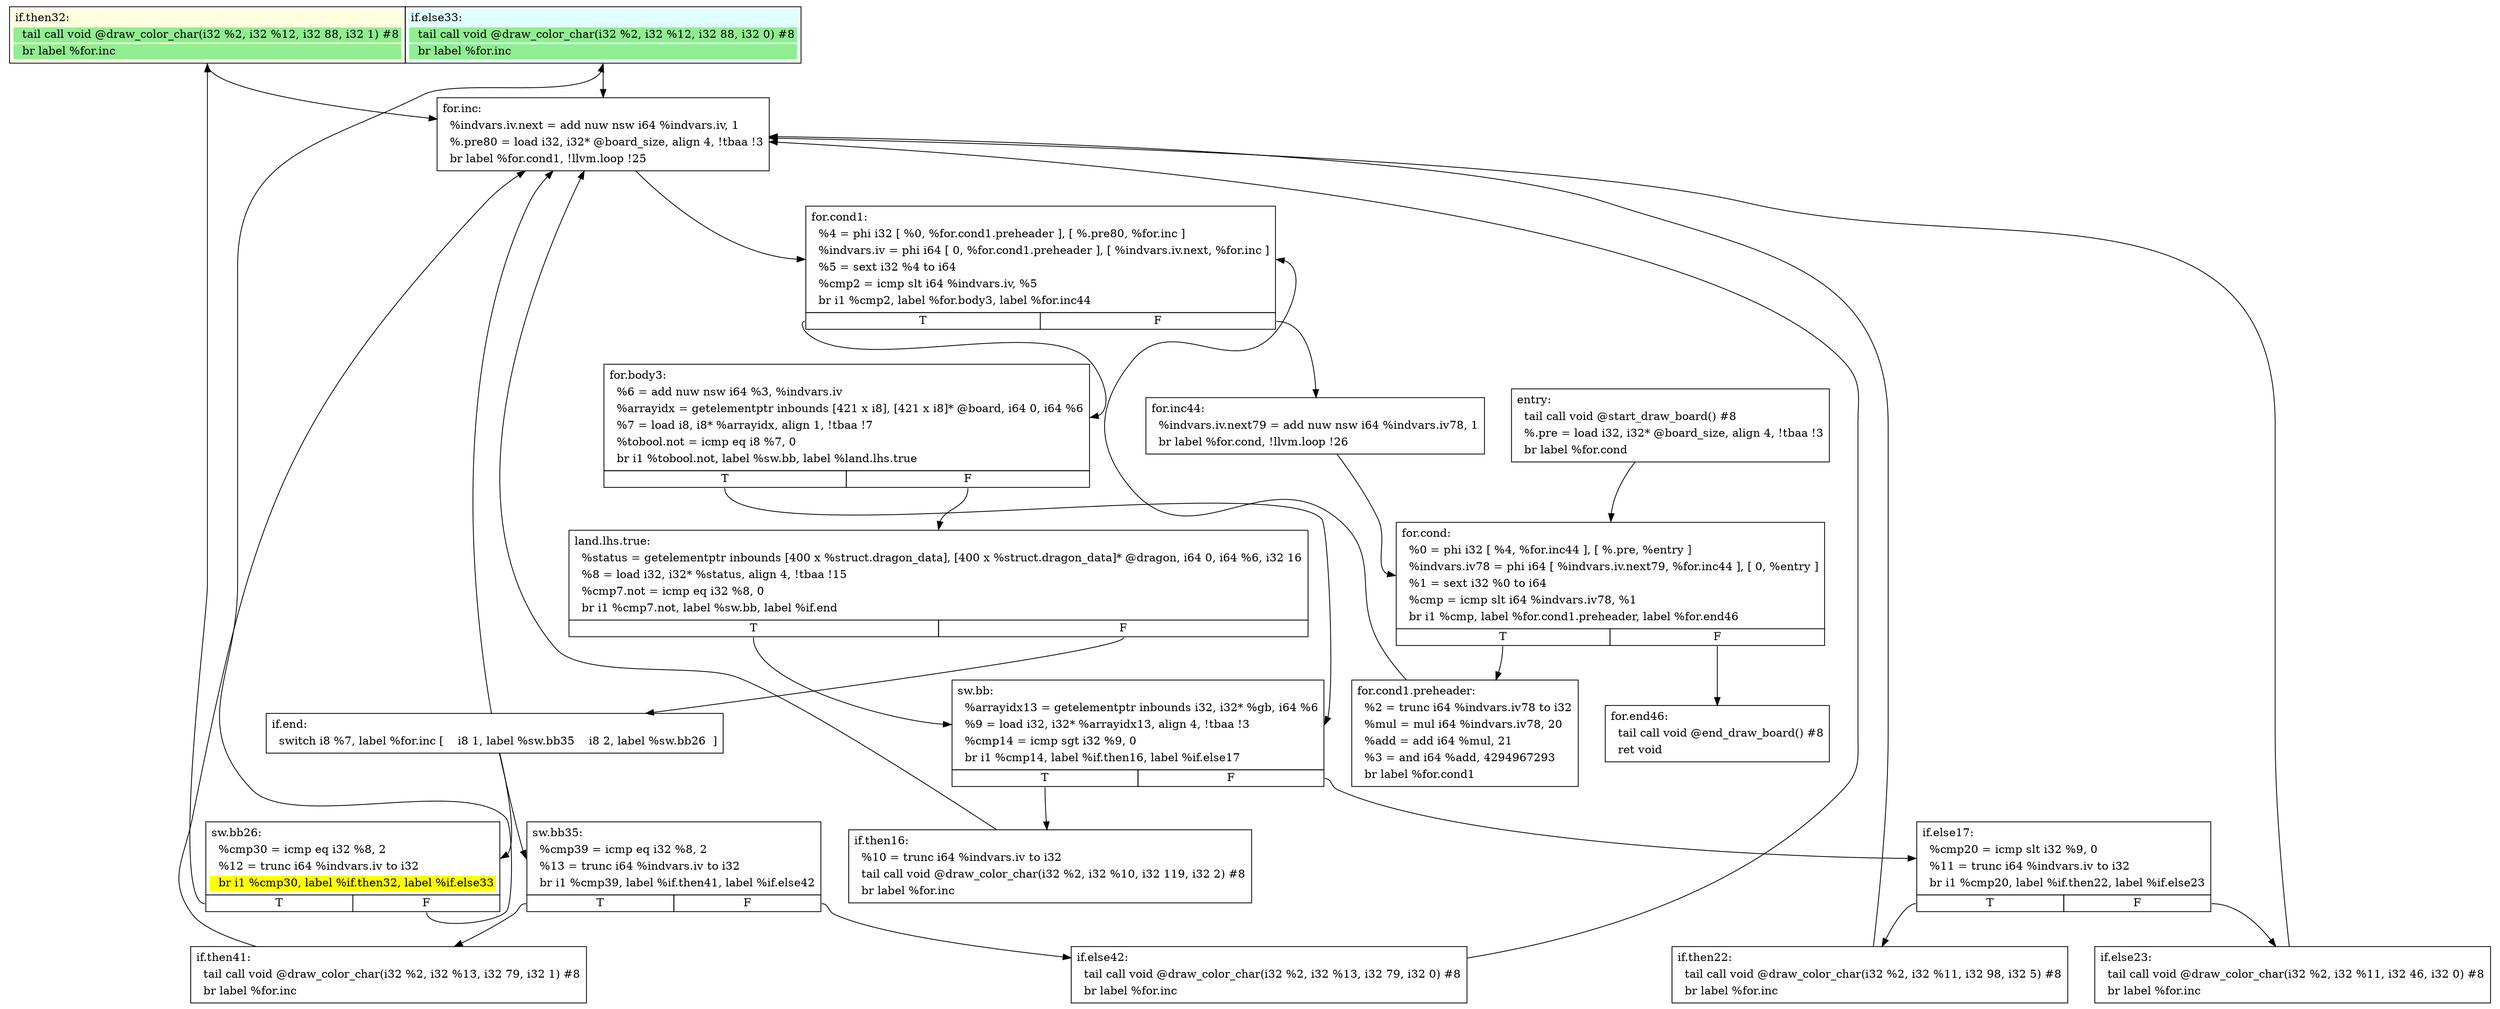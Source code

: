 digraph {
m_bb0 [shape = none, label  = <<table border="0" cellspacing="0">
<tr><td port="f1" border="1" colspan="2"><table bgcolor="LightYellow" border="0">
<tr><td align="left">if.then32:</td></tr>
<tr><td bgcolor="lightgreen" align="left">  tail call void @draw_color_char(i32 %2, i32 %12, i32 88, i32 1) #8</td></tr>
<tr><td bgcolor="lightgreen" align="left">  br label %for.inc</td></tr>
</table>
</td>
<td port="f2" border="1" colspan="2"><table bgcolor="LightCyan" border="0">
<tr><td align="left">if.else33:</td></tr>
<tr><td bgcolor="lightgreen" align="left">  tail call void @draw_color_char(i32 %2, i32 %12, i32 88, i32 0) #8</td></tr>
<tr><td bgcolor="lightgreen" align="left">  br label %for.inc</td></tr>
</table>
</td></tr>
</table>> ]
f_bb0 [shape = none, label  = <<table  border="0" cellspacing="0">
<tr><td port="f" border="1"><table border="0">
<tr><td align="left">entry:</td></tr>
<tr><td align="left">  tail call void @start_draw_board() #8</td></tr>
<tr><td align="left">  %.pre = load i32, i32* @board_size, align 4, !tbaa !3</td></tr>
<tr><td align="left">  br label %for.cond</td></tr>
</table>
</td></tr>
</table>> ]
f_bb1 [shape = none, label  = <<table  border="0" cellspacing="0">
<tr><td port="f" border="1" colspan="2"><table border="0">
<tr><td align="left">for.cond:</td></tr>
<tr><td align="left">  %0 = phi i32 [ %4, %for.inc44 ], [ %.pre, %entry ]</td></tr>
<tr><td align="left">  %indvars.iv78 = phi i64 [ %indvars.iv.next79, %for.inc44 ], [ 0, %entry ]</td></tr>
<tr><td align="left">  %1 = sext i32 %0 to i64</td></tr>
<tr><td align="left">  %cmp = icmp slt i64 %indvars.iv78, %1</td></tr>
<tr><td align="left">  br i1 %cmp, label %for.cond1.preheader, label %for.end46</td></tr>
</table>
</td></tr>
<tr><td border="1" port="fT">T</td><td border="1" port="fF">F</td></tr>
</table>> ]
f_bb2 [shape = none, label  = <<table  border="0" cellspacing="0">
<tr><td port="f" border="1"><table border="0">
<tr><td align="left">for.cond1.preheader:</td></tr>
<tr><td align="left">  %2 = trunc i64 %indvars.iv78 to i32</td></tr>
<tr><td align="left">  %mul = mul i64 %indvars.iv78, 20</td></tr>
<tr><td align="left">  %add = add i64 %mul, 21</td></tr>
<tr><td align="left">  %3 = and i64 %add, 4294967293</td></tr>
<tr><td align="left">  br label %for.cond1</td></tr>
</table>
</td></tr>
</table>> ]
f_bb3 [shape = none, label  = <<table  border="0" cellspacing="0">
<tr><td port="f" border="1" colspan="2"><table border="0">
<tr><td align="left">for.cond1:</td></tr>
<tr><td align="left">  %4 = phi i32 [ %0, %for.cond1.preheader ], [ %.pre80, %for.inc ]</td></tr>
<tr><td align="left">  %indvars.iv = phi i64 [ 0, %for.cond1.preheader ], [ %indvars.iv.next, %for.inc ]</td></tr>
<tr><td align="left">  %5 = sext i32 %4 to i64</td></tr>
<tr><td align="left">  %cmp2 = icmp slt i64 %indvars.iv, %5</td></tr>
<tr><td align="left">  br i1 %cmp2, label %for.body3, label %for.inc44</td></tr>
</table>
</td></tr>
<tr><td border="1" port="fT">T</td><td border="1" port="fF">F</td></tr>
</table>> ]
f_bb4 [shape = none, label  = <<table  border="0" cellspacing="0">
<tr><td port="f" border="1" colspan="2"><table border="0">
<tr><td align="left">for.body3:</td></tr>
<tr><td align="left">  %6 = add nuw nsw i64 %3, %indvars.iv</td></tr>
<tr><td align="left">  %arrayidx = getelementptr inbounds [421 x i8], [421 x i8]* @board, i64 0, i64 %6</td></tr>
<tr><td align="left">  %7 = load i8, i8* %arrayidx, align 1, !tbaa !7</td></tr>
<tr><td align="left">  %tobool.not = icmp eq i8 %7, 0</td></tr>
<tr><td align="left">  br i1 %tobool.not, label %sw.bb, label %land.lhs.true</td></tr>
</table>
</td></tr>
<tr><td border="1" port="fT">T</td><td border="1" port="fF">F</td></tr>
</table>> ]
f_bb5 [shape = none, label  = <<table  border="0" cellspacing="0">
<tr><td port="f" border="1" colspan="2"><table border="0">
<tr><td align="left">land.lhs.true:</td></tr>
<tr><td align="left">  %status = getelementptr inbounds [400 x %struct.dragon_data], [400 x %struct.dragon_data]* @dragon, i64 0, i64 %6, i32 16</td></tr>
<tr><td align="left">  %8 = load i32, i32* %status, align 4, !tbaa !15</td></tr>
<tr><td align="left">  %cmp7.not = icmp eq i32 %8, 0</td></tr>
<tr><td align="left">  br i1 %cmp7.not, label %sw.bb, label %if.end</td></tr>
</table>
</td></tr>
<tr><td border="1" port="fT">T</td><td border="1" port="fF">F</td></tr>
</table>> ]
f_bb6 [shape = none, label  = <<table  border="0" cellspacing="0">
<tr><td port="f" border="1"><table border="0">
<tr><td align="left">if.end:</td></tr>
<tr><td align="left">  switch i8 %7, label %for.inc [
    i8 1, label %sw.bb35
    i8 2, label %sw.bb26
  ]</td></tr>
</table>
</td></tr>
</table>> ]
f_bb7 [shape = none, label  = <<table  border="0" cellspacing="0">
<tr><td port="f" border="1" colspan="2"><table border="0">
<tr><td align="left">sw.bb:</td></tr>
<tr><td align="left">  %arrayidx13 = getelementptr inbounds i32, i32* %gb, i64 %6</td></tr>
<tr><td align="left">  %9 = load i32, i32* %arrayidx13, align 4, !tbaa !3</td></tr>
<tr><td align="left">  %cmp14 = icmp sgt i32 %9, 0</td></tr>
<tr><td align="left">  br i1 %cmp14, label %if.then16, label %if.else17</td></tr>
</table>
</td></tr>
<tr><td border="1" port="fT">T</td><td border="1" port="fF">F</td></tr>
</table>> ]
f_bb8 [shape = none, label  = <<table  border="0" cellspacing="0">
<tr><td port="f" border="1"><table border="0">
<tr><td align="left">if.then16:</td></tr>
<tr><td align="left">  %10 = trunc i64 %indvars.iv to i32</td></tr>
<tr><td align="left">  tail call void @draw_color_char(i32 %2, i32 %10, i32 119, i32 2) #8</td></tr>
<tr><td align="left">  br label %for.inc</td></tr>
</table>
</td></tr>
</table>> ]
f_bb9 [shape = none, label  = <<table  border="0" cellspacing="0">
<tr><td port="f" border="1" colspan="2"><table border="0">
<tr><td align="left">if.else17:</td></tr>
<tr><td align="left">  %cmp20 = icmp slt i32 %9, 0</td></tr>
<tr><td align="left">  %11 = trunc i64 %indvars.iv to i32</td></tr>
<tr><td align="left">  br i1 %cmp20, label %if.then22, label %if.else23</td></tr>
</table>
</td></tr>
<tr><td border="1" port="fT">T</td><td border="1" port="fF">F</td></tr>
</table>> ]
f_bb10 [shape = none, label  = <<table  border="0" cellspacing="0">
<tr><td port="f" border="1"><table border="0">
<tr><td align="left">if.then22:</td></tr>
<tr><td align="left">  tail call void @draw_color_char(i32 %2, i32 %11, i32 98, i32 5) #8</td></tr>
<tr><td align="left">  br label %for.inc</td></tr>
</table>
</td></tr>
</table>> ]
f_bb11 [shape = none, label  = <<table  border="0" cellspacing="0">
<tr><td port="f" border="1"><table border="0">
<tr><td align="left">if.else23:</td></tr>
<tr><td align="left">  tail call void @draw_color_char(i32 %2, i32 %11, i32 46, i32 0) #8</td></tr>
<tr><td align="left">  br label %for.inc</td></tr>
</table>
</td></tr>
</table>> ]
f_bb12 [shape = none, label  = <<table  border="0" cellspacing="0">
<tr><td port="f" border="1" colspan="2"><table border="0">
<tr><td align="left">sw.bb26:</td></tr>
<tr><td align="left">  %cmp30 = icmp eq i32 %8, 2</td></tr>
<tr><td align="left">  %12 = trunc i64 %indvars.iv to i32</td></tr>
<tr><td bgcolor="yellow" align="left">  br i1 %cmp30, label %if.then32, label %if.else33</td></tr>
</table>
</td></tr>
<tr><td border="1" port="fT">T</td><td border="1" port="fF">F</td></tr>
</table>> ]
f_bb13 [shape = none, label  = <<table  border="0" cellspacing="0">
<tr><td port="f" border="1" colspan="2"><table border="0">
<tr><td align="left">sw.bb35:</td></tr>
<tr><td align="left">  %cmp39 = icmp eq i32 %8, 2</td></tr>
<tr><td align="left">  %13 = trunc i64 %indvars.iv to i32</td></tr>
<tr><td align="left">  br i1 %cmp39, label %if.then41, label %if.else42</td></tr>
</table>
</td></tr>
<tr><td border="1" port="fT">T</td><td border="1" port="fF">F</td></tr>
</table>> ]
f_bb14 [shape = none, label  = <<table  border="0" cellspacing="0">
<tr><td port="f" border="1"><table border="0">
<tr><td align="left">if.then41:</td></tr>
<tr><td align="left">  tail call void @draw_color_char(i32 %2, i32 %13, i32 79, i32 1) #8</td></tr>
<tr><td align="left">  br label %for.inc</td></tr>
</table>
</td></tr>
</table>> ]
f_bb15 [shape = none, label  = <<table  border="0" cellspacing="0">
<tr><td port="f" border="1"><table border="0">
<tr><td align="left">if.else42:</td></tr>
<tr><td align="left">  tail call void @draw_color_char(i32 %2, i32 %13, i32 79, i32 0) #8</td></tr>
<tr><td align="left">  br label %for.inc</td></tr>
</table>
</td></tr>
</table>> ]
f_bb16 [shape = none, label  = <<table  border="0" cellspacing="0">
<tr><td port="f" border="1"><table border="0">
<tr><td align="left">for.inc:</td></tr>
<tr><td align="left">  %indvars.iv.next = add nuw nsw i64 %indvars.iv, 1</td></tr>
<tr><td align="left">  %.pre80 = load i32, i32* @board_size, align 4, !tbaa !3</td></tr>
<tr><td align="left">  br label %for.cond1, !llvm.loop !25</td></tr>
</table>
</td></tr>
</table>> ]
f_bb17 [shape = none, label  = <<table  border="0" cellspacing="0">
<tr><td port="f" border="1"><table border="0">
<tr><td align="left">for.inc44:</td></tr>
<tr><td align="left">  %indvars.iv.next79 = add nuw nsw i64 %indvars.iv78, 1</td></tr>
<tr><td align="left">  br label %for.cond, !llvm.loop !26</td></tr>
</table>
</td></tr>
</table>> ]
f_bb18 [shape = none, label  = <<table  border="0" cellspacing="0">
<tr><td port="f" border="1"><table border="0">
<tr><td align="left">for.end46:</td></tr>
<tr><td align="left">  tail call void @end_draw_board() #8</td></tr>
<tr><td align="left">  ret void</td></tr>
</table>
</td></tr>
</table>> ]
f_bb0:f -> f_bb1:f
f_bb1:fT -> f_bb2:f
f_bb1:fF -> f_bb18:f
f_bb2:f -> f_bb3:f
f_bb3:fT -> f_bb4:f
f_bb3:fF -> f_bb17:f
f_bb4:fT -> f_bb7:f
f_bb4:fF -> f_bb5:f
f_bb5:fT -> f_bb7:f
f_bb5:fF -> f_bb6:f
f_bb6:f -> f_bb16:f
f_bb6:f -> f_bb13:f
f_bb6:f -> f_bb12:f
f_bb7:fT -> f_bb8:f
f_bb7:fF -> f_bb9:f
f_bb8:f -> f_bb16:f
f_bb9:fT -> f_bb10:f
f_bb9:fF -> f_bb11:f
f_bb10:f -> f_bb16:f
f_bb11:f -> f_bb16:f
f_bb12:fT -> m_bb0:f1
f_bb12:fF -> m_bb0:f2
m_bb0:f1 -> f_bb16:f
m_bb0:f2 -> f_bb16:f
f_bb13:fT -> f_bb14:f
f_bb13:fF -> f_bb15:f
f_bb14:f -> f_bb16:f
f_bb15:f -> f_bb16:f
f_bb16:f -> f_bb3:f
f_bb17:f -> f_bb1:f
}

